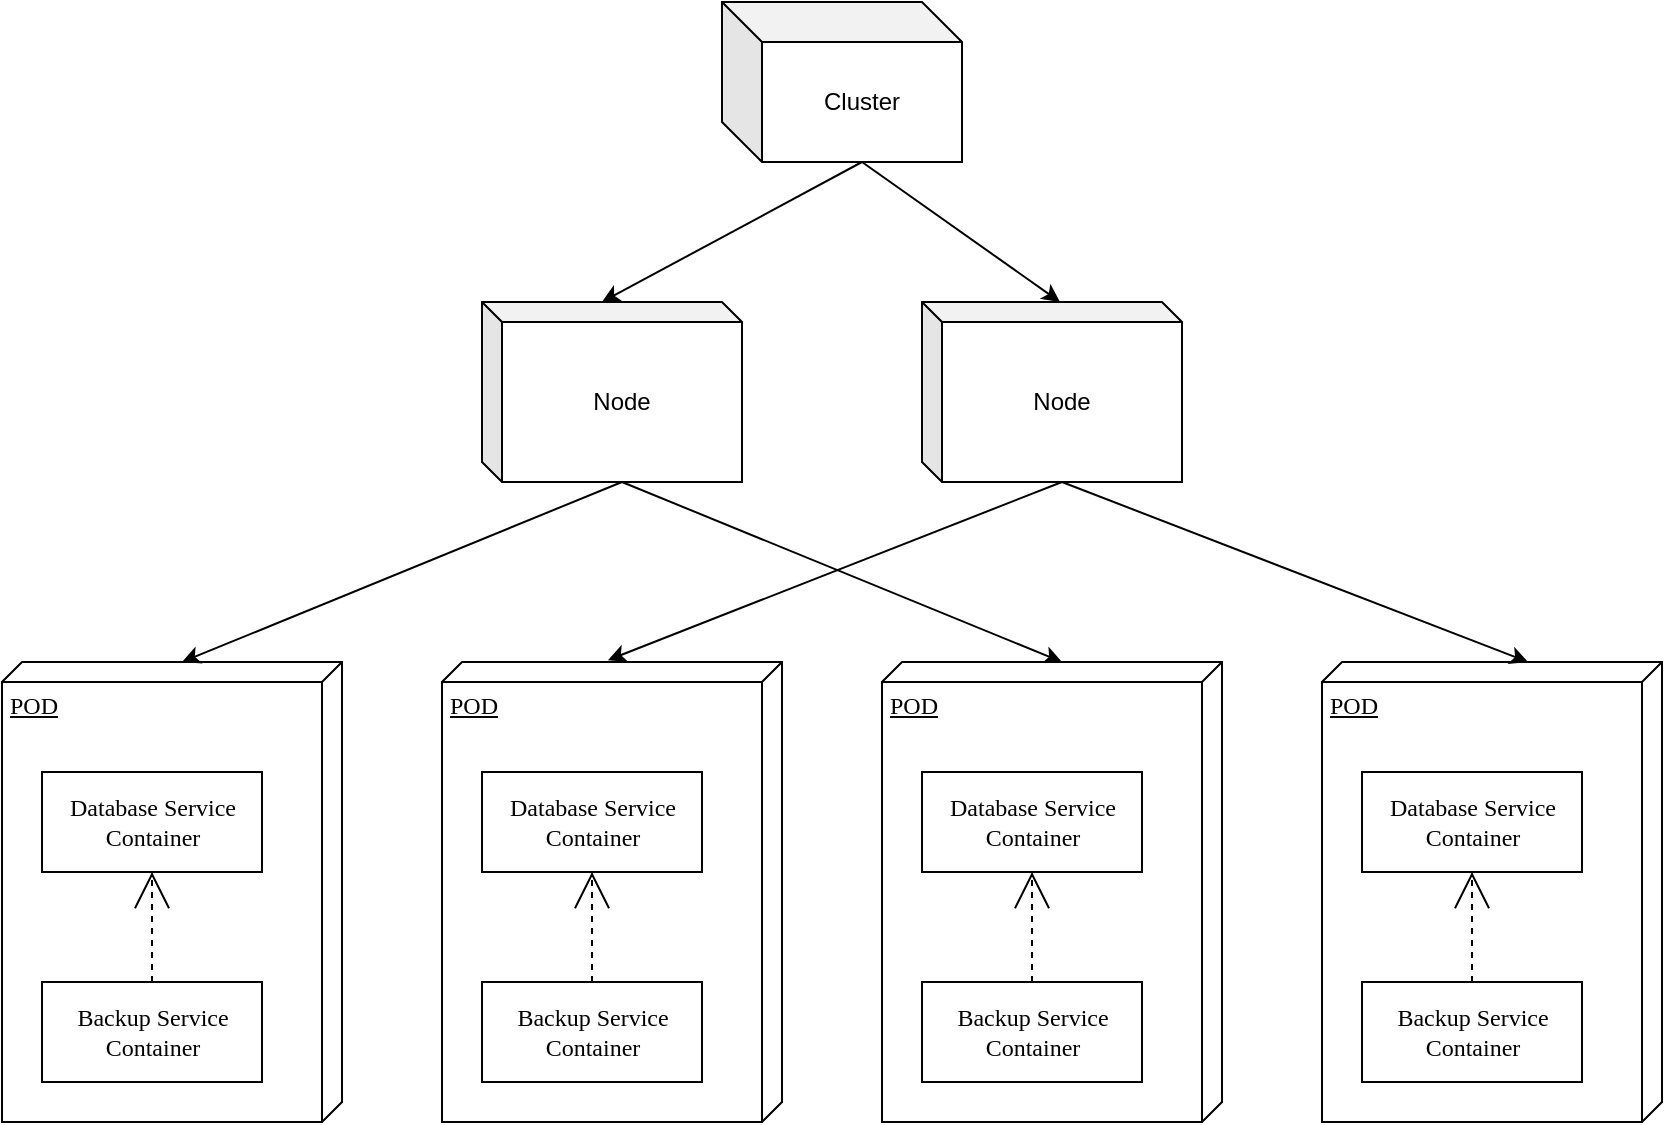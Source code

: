 <mxfile version="14.6.3" type="github">
  <diagram name="Page-1" id="5f0bae14-7c28-e335-631c-24af17079c00">
    <mxGraphModel dx="1422" dy="713" grid="1" gridSize="10" guides="1" tooltips="1" connect="1" arrows="1" fold="1" page="1" pageScale="1" pageWidth="1100" pageHeight="850" background="#ffffff" math="0" shadow="0">
      <root>
        <mxCell id="0" />
        <mxCell id="1" parent="0" />
        <mxCell id="39150e848f15840c-1" value="POD" style="verticalAlign=top;align=left;spacingTop=8;spacingLeft=2;spacingRight=12;shape=cube;size=10;direction=south;fontStyle=4;html=1;rounded=0;shadow=0;comic=0;labelBackgroundColor=none;strokeWidth=1;fontFamily=Verdana;fontSize=12" parent="1" vertex="1">
          <mxGeometry x="90" y="370" width="170" height="230" as="geometry" />
        </mxCell>
        <mxCell id="39150e848f15840c-4" value="Database Service&lt;br&gt;Container" style="html=1;rounded=0;shadow=0;comic=0;labelBackgroundColor=none;strokeWidth=1;fontFamily=Verdana;fontSize=12;align=center;" parent="1" vertex="1">
          <mxGeometry x="110" y="425" width="110" height="50" as="geometry" />
        </mxCell>
        <mxCell id="39150e848f15840c-15" style="edgeStyle=orthogonalEdgeStyle;rounded=0;html=1;labelBackgroundColor=none;startArrow=none;startFill=0;startSize=8;endArrow=open;endFill=0;endSize=16;fontFamily=Verdana;fontSize=12;dashed=1;exitX=0.5;exitY=0;exitDx=0;exitDy=0;" parent="1" source="SyJkK75svxZF_1K1uwYF-1" target="39150e848f15840c-4" edge="1">
          <mxGeometry relative="1" as="geometry">
            <Array as="points">
              <mxPoint x="165" y="520" />
              <mxPoint x="165" y="520" />
            </Array>
            <mxPoint x="300" y="480" as="sourcePoint" />
          </mxGeometry>
        </mxCell>
        <mxCell id="SyJkK75svxZF_1K1uwYF-1" value="Backup Service&lt;br&gt;Container" style="html=1;rounded=0;shadow=0;comic=0;labelBackgroundColor=none;strokeWidth=1;fontFamily=Verdana;fontSize=12;align=center;" vertex="1" parent="1">
          <mxGeometry x="110" y="530" width="110" height="50" as="geometry" />
        </mxCell>
        <mxCell id="SyJkK75svxZF_1K1uwYF-25" style="rounded=0;orthogonalLoop=1;jettySize=auto;html=1;entryX=0;entryY=0;entryDx=0;entryDy=80;entryPerimeter=0;exitX=0;exitY=0;exitDx=70;exitDy=90;exitPerimeter=0;" edge="1" parent="1" source="SyJkK75svxZF_1K1uwYF-10" target="39150e848f15840c-1">
          <mxGeometry relative="1" as="geometry" />
        </mxCell>
        <mxCell id="SyJkK75svxZF_1K1uwYF-26" style="edgeStyle=none;rounded=0;orthogonalLoop=1;jettySize=auto;html=1;entryX=0;entryY=0;entryDx=0;entryDy=80;entryPerimeter=0;exitX=0;exitY=0;exitDx=70;exitDy=90;exitPerimeter=0;" edge="1" parent="1" source="SyJkK75svxZF_1K1uwYF-10" target="SyJkK75svxZF_1K1uwYF-16">
          <mxGeometry relative="1" as="geometry" />
        </mxCell>
        <mxCell id="SyJkK75svxZF_1K1uwYF-10" value="Node" style="shape=cube;whiteSpace=wrap;html=1;boundedLbl=1;backgroundOutline=1;darkOpacity=0.05;darkOpacity2=0.1;size=10;" vertex="1" parent="1">
          <mxGeometry x="330" y="190" width="130" height="90" as="geometry" />
        </mxCell>
        <mxCell id="SyJkK75svxZF_1K1uwYF-12" value="POD" style="verticalAlign=top;align=left;spacingTop=8;spacingLeft=2;spacingRight=12;shape=cube;size=10;direction=south;fontStyle=4;html=1;rounded=0;shadow=0;comic=0;labelBackgroundColor=none;strokeWidth=1;fontFamily=Verdana;fontSize=12" vertex="1" parent="1">
          <mxGeometry x="310" y="370" width="170" height="230" as="geometry" />
        </mxCell>
        <mxCell id="SyJkK75svxZF_1K1uwYF-13" value="Database Service&lt;br&gt;Container" style="html=1;rounded=0;shadow=0;comic=0;labelBackgroundColor=none;strokeWidth=1;fontFamily=Verdana;fontSize=12;align=center;" vertex="1" parent="1">
          <mxGeometry x="330" y="425" width="110" height="50" as="geometry" />
        </mxCell>
        <mxCell id="SyJkK75svxZF_1K1uwYF-14" style="edgeStyle=orthogonalEdgeStyle;rounded=0;html=1;labelBackgroundColor=none;startArrow=none;startFill=0;startSize=8;endArrow=open;endFill=0;endSize=16;fontFamily=Verdana;fontSize=12;dashed=1;exitX=0.5;exitY=0;exitDx=0;exitDy=0;" edge="1" parent="1" source="SyJkK75svxZF_1K1uwYF-15" target="SyJkK75svxZF_1K1uwYF-13">
          <mxGeometry relative="1" as="geometry">
            <Array as="points">
              <mxPoint x="385" y="520" />
              <mxPoint x="385" y="520" />
            </Array>
            <mxPoint x="520" y="480" as="sourcePoint" />
          </mxGeometry>
        </mxCell>
        <mxCell id="SyJkK75svxZF_1K1uwYF-15" value="Backup Service&lt;br&gt;Container" style="html=1;rounded=0;shadow=0;comic=0;labelBackgroundColor=none;strokeWidth=1;fontFamily=Verdana;fontSize=12;align=center;" vertex="1" parent="1">
          <mxGeometry x="330" y="530" width="110" height="50" as="geometry" />
        </mxCell>
        <mxCell id="SyJkK75svxZF_1K1uwYF-16" value="POD" style="verticalAlign=top;align=left;spacingTop=8;spacingLeft=2;spacingRight=12;shape=cube;size=10;direction=south;fontStyle=4;html=1;rounded=0;shadow=0;comic=0;labelBackgroundColor=none;strokeWidth=1;fontFamily=Verdana;fontSize=12" vertex="1" parent="1">
          <mxGeometry x="530" y="370" width="170" height="230" as="geometry" />
        </mxCell>
        <mxCell id="SyJkK75svxZF_1K1uwYF-17" value="Database Service&lt;br&gt;Container" style="html=1;rounded=0;shadow=0;comic=0;labelBackgroundColor=none;strokeWidth=1;fontFamily=Verdana;fontSize=12;align=center;" vertex="1" parent="1">
          <mxGeometry x="550" y="425" width="110" height="50" as="geometry" />
        </mxCell>
        <mxCell id="SyJkK75svxZF_1K1uwYF-18" style="edgeStyle=orthogonalEdgeStyle;rounded=0;html=1;labelBackgroundColor=none;startArrow=none;startFill=0;startSize=8;endArrow=open;endFill=0;endSize=16;fontFamily=Verdana;fontSize=12;dashed=1;exitX=0.5;exitY=0;exitDx=0;exitDy=0;" edge="1" source="SyJkK75svxZF_1K1uwYF-19" target="SyJkK75svxZF_1K1uwYF-17" parent="1">
          <mxGeometry relative="1" as="geometry">
            <Array as="points">
              <mxPoint x="605" y="520" />
              <mxPoint x="605" y="520" />
            </Array>
            <mxPoint x="740" y="480" as="sourcePoint" />
          </mxGeometry>
        </mxCell>
        <mxCell id="SyJkK75svxZF_1K1uwYF-19" value="Backup Service&lt;br&gt;Container" style="html=1;rounded=0;shadow=0;comic=0;labelBackgroundColor=none;strokeWidth=1;fontFamily=Verdana;fontSize=12;align=center;" vertex="1" parent="1">
          <mxGeometry x="550" y="530" width="110" height="50" as="geometry" />
        </mxCell>
        <mxCell id="SyJkK75svxZF_1K1uwYF-20" value="POD" style="verticalAlign=top;align=left;spacingTop=8;spacingLeft=2;spacingRight=12;shape=cube;size=10;direction=south;fontStyle=4;html=1;rounded=0;shadow=0;comic=0;labelBackgroundColor=none;strokeWidth=1;fontFamily=Verdana;fontSize=12" vertex="1" parent="1">
          <mxGeometry x="750" y="370" width="170" height="230" as="geometry" />
        </mxCell>
        <mxCell id="SyJkK75svxZF_1K1uwYF-21" value="Database Service&lt;br&gt;Container" style="html=1;rounded=0;shadow=0;comic=0;labelBackgroundColor=none;strokeWidth=1;fontFamily=Verdana;fontSize=12;align=center;" vertex="1" parent="1">
          <mxGeometry x="770" y="425" width="110" height="50" as="geometry" />
        </mxCell>
        <mxCell id="SyJkK75svxZF_1K1uwYF-22" style="edgeStyle=orthogonalEdgeStyle;rounded=0;html=1;labelBackgroundColor=none;startArrow=none;startFill=0;startSize=8;endArrow=open;endFill=0;endSize=16;fontFamily=Verdana;fontSize=12;dashed=1;exitX=0.5;exitY=0;exitDx=0;exitDy=0;" edge="1" source="SyJkK75svxZF_1K1uwYF-23" target="SyJkK75svxZF_1K1uwYF-21" parent="1">
          <mxGeometry relative="1" as="geometry">
            <Array as="points">
              <mxPoint x="825" y="520" />
              <mxPoint x="825" y="520" />
            </Array>
            <mxPoint x="960" y="480" as="sourcePoint" />
          </mxGeometry>
        </mxCell>
        <mxCell id="SyJkK75svxZF_1K1uwYF-23" value="Backup Service&lt;br&gt;Container" style="html=1;rounded=0;shadow=0;comic=0;labelBackgroundColor=none;strokeWidth=1;fontFamily=Verdana;fontSize=12;align=center;" vertex="1" parent="1">
          <mxGeometry x="770" y="530" width="110" height="50" as="geometry" />
        </mxCell>
        <mxCell id="SyJkK75svxZF_1K1uwYF-27" style="edgeStyle=none;rounded=0;orthogonalLoop=1;jettySize=auto;html=1;entryX=-0.004;entryY=0.512;entryDx=0;entryDy=0;entryPerimeter=0;exitX=0;exitY=0;exitDx=70;exitDy=90;exitPerimeter=0;" edge="1" parent="1" source="SyJkK75svxZF_1K1uwYF-24" target="SyJkK75svxZF_1K1uwYF-12">
          <mxGeometry relative="1" as="geometry" />
        </mxCell>
        <mxCell id="SyJkK75svxZF_1K1uwYF-28" style="edgeStyle=none;rounded=0;orthogonalLoop=1;jettySize=auto;html=1;entryX=0;entryY=0.394;entryDx=0;entryDy=0;entryPerimeter=0;exitX=0;exitY=0;exitDx=70;exitDy=90;exitPerimeter=0;" edge="1" parent="1" source="SyJkK75svxZF_1K1uwYF-24" target="SyJkK75svxZF_1K1uwYF-20">
          <mxGeometry relative="1" as="geometry" />
        </mxCell>
        <mxCell id="SyJkK75svxZF_1K1uwYF-24" value="Node" style="shape=cube;whiteSpace=wrap;html=1;boundedLbl=1;backgroundOutline=1;darkOpacity=0.05;darkOpacity2=0.1;size=10;" vertex="1" parent="1">
          <mxGeometry x="550" y="190" width="130" height="90" as="geometry" />
        </mxCell>
        <mxCell id="SyJkK75svxZF_1K1uwYF-30" style="edgeStyle=none;rounded=0;orthogonalLoop=1;jettySize=auto;html=1;entryX=0;entryY=0;entryDx=60;entryDy=0;entryPerimeter=0;exitX=0;exitY=0;exitDx=70;exitDy=80;exitPerimeter=0;" edge="1" parent="1" source="SyJkK75svxZF_1K1uwYF-29" target="SyJkK75svxZF_1K1uwYF-10">
          <mxGeometry relative="1" as="geometry" />
        </mxCell>
        <mxCell id="SyJkK75svxZF_1K1uwYF-31" style="edgeStyle=none;rounded=0;orthogonalLoop=1;jettySize=auto;html=1;entryX=0.531;entryY=0;entryDx=0;entryDy=0;entryPerimeter=0;exitX=0;exitY=0;exitDx=70;exitDy=80;exitPerimeter=0;" edge="1" parent="1" source="SyJkK75svxZF_1K1uwYF-29" target="SyJkK75svxZF_1K1uwYF-24">
          <mxGeometry relative="1" as="geometry" />
        </mxCell>
        <mxCell id="SyJkK75svxZF_1K1uwYF-29" value="Cluster" style="shape=cube;whiteSpace=wrap;html=1;boundedLbl=1;backgroundOutline=1;darkOpacity=0.05;darkOpacity2=0.1;" vertex="1" parent="1">
          <mxGeometry x="450" y="40" width="120" height="80" as="geometry" />
        </mxCell>
      </root>
    </mxGraphModel>
  </diagram>
</mxfile>
